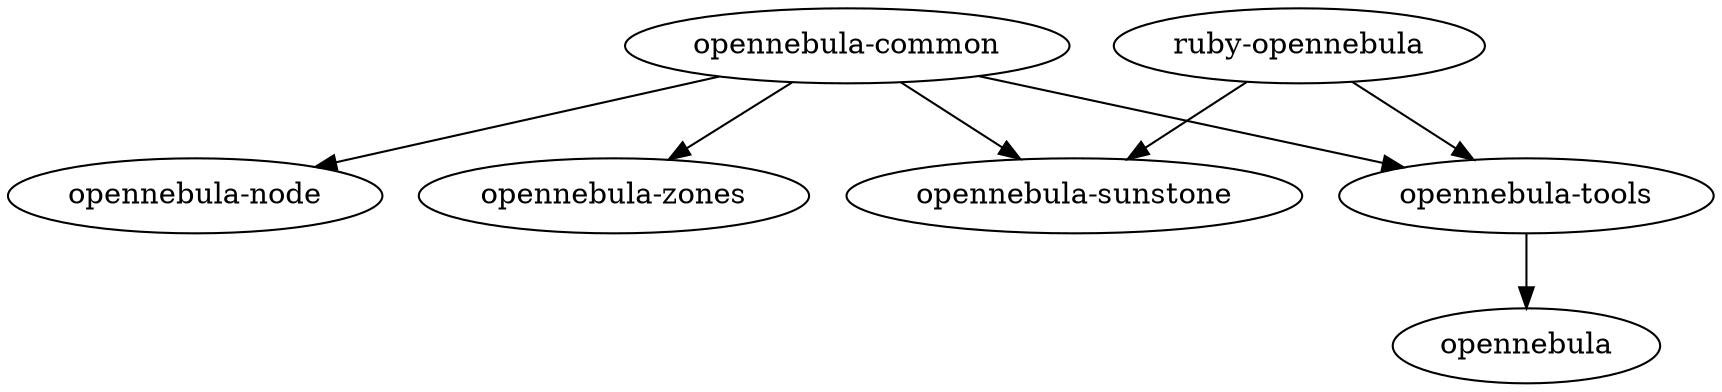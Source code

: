 digraph debian_packages {
    #"bar" -> "baz";

    "opennebula-common" -> "opennebula-node";
    "opennebula-common" -> "opennebula-sunstone";
    "opennebula-common" -> "opennebula-zones";
    "opennebula-common" -> "opennebula-tools";
    "ruby-opennebula" -> "opennebula-sunstone";
    "ruby-opennebula" -> "opennebula-tools";
    "opennebula-tools" -> "opennebula";
    #"libopennebula-java";
    #"libopennebula-java-doc";
}
